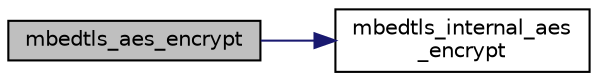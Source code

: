 digraph "mbedtls_aes_encrypt"
{
 // LATEX_PDF_SIZE
  edge [fontname="Helvetica",fontsize="10",labelfontname="Helvetica",labelfontsize="10"];
  node [fontname="Helvetica",fontsize="10",shape=record];
  rankdir="LR";
  Node1 [label="mbedtls_aes_encrypt",height=0.2,width=0.4,color="black", fillcolor="grey75", style="filled", fontcolor="black",tooltip="Deprecated internal AES block encryption function without return value."];
  Node1 -> Node2 [color="midnightblue",fontsize="10",style="solid",fontname="Helvetica"];
  Node2 [label="mbedtls_internal_aes\l_encrypt",height=0.2,width=0.4,color="black", fillcolor="white", style="filled",URL="$dd/d34/aes_8c.html#a78da421a44bb3e01a3e2d2e98f989a28",tooltip="Internal AES block encryption function. This is only exposed to allow overriding it using MBEDTLS_AES..."];
}
